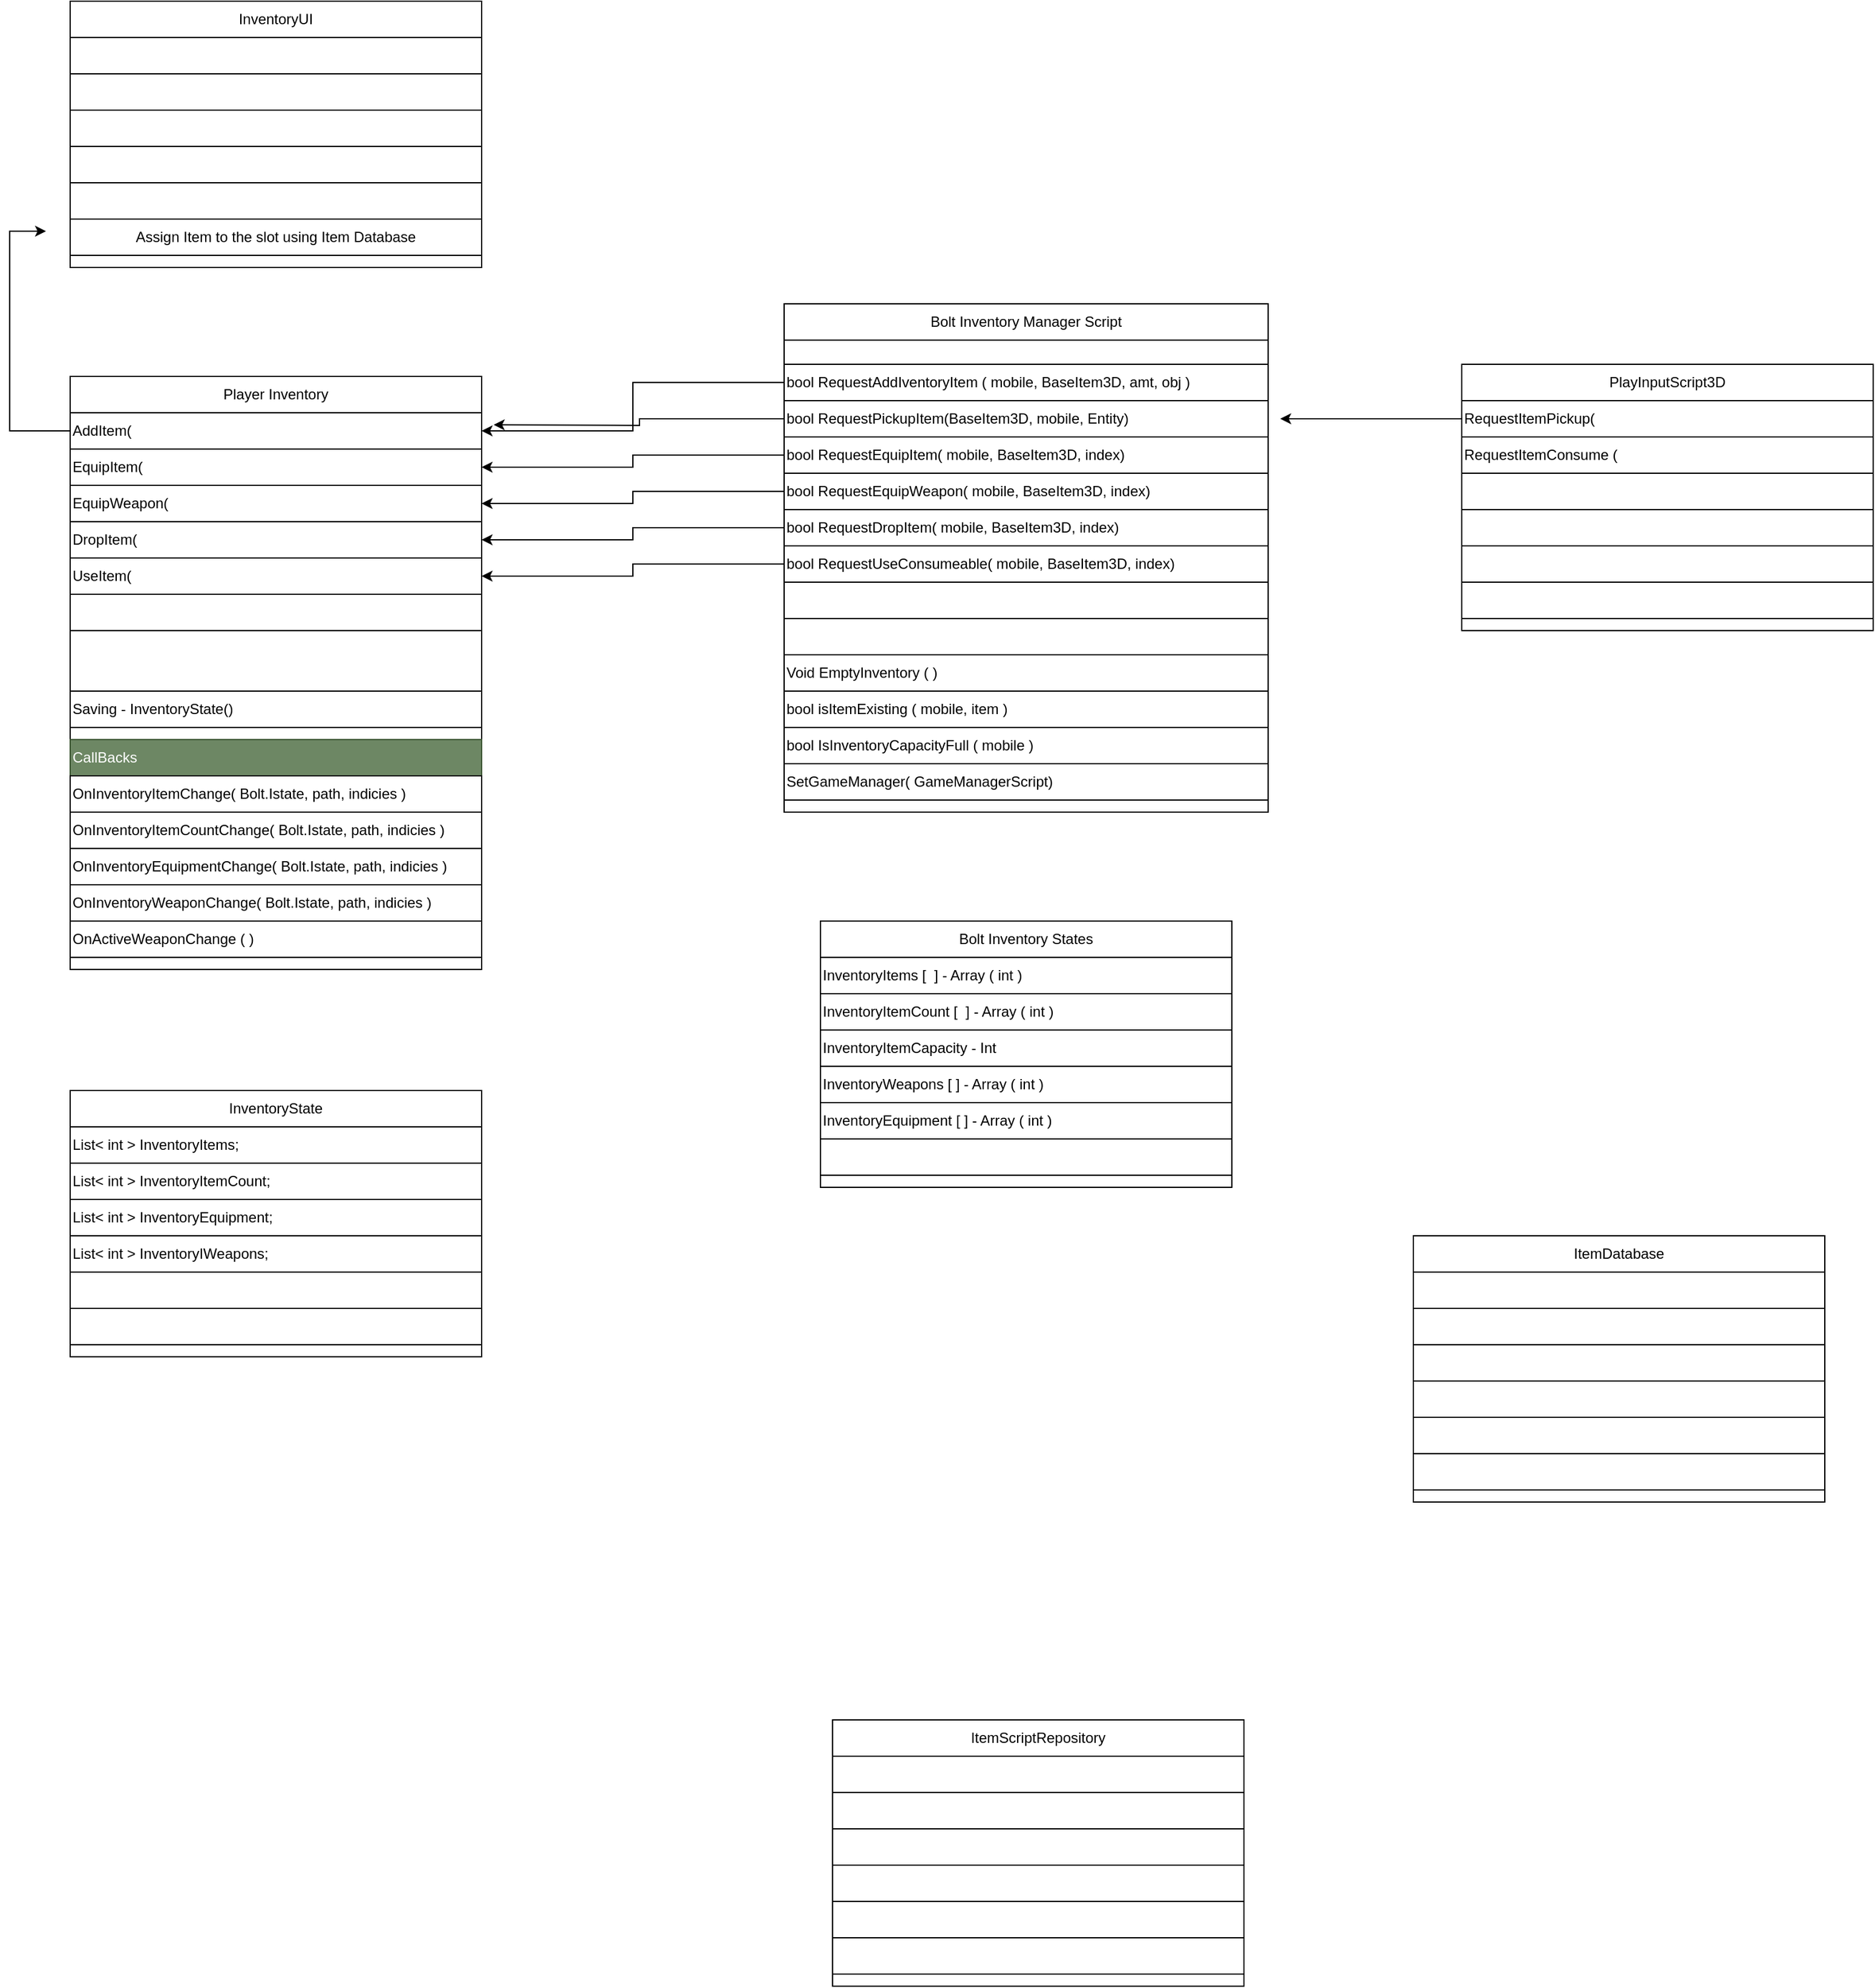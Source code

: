 <mxfile version="13.3.9" type="github">
  <diagram id="n1csDCfi8EnM-YTXpeLg" name="Page-1">
    <mxGraphModel dx="2330" dy="2028" grid="1" gridSize="10" guides="1" tooltips="1" connect="1" arrows="1" fold="1" page="1" pageScale="1" pageWidth="850" pageHeight="1100" math="0" shadow="0">
      <root>
        <mxCell id="0" />
        <mxCell id="1" parent="0" />
        <mxCell id="T52fhXwFiEbYfdr09F9V-1" value="" style="rounded=0;whiteSpace=wrap;html=1;" vertex="1" parent="1">
          <mxGeometry x="670" y="500" width="340" height="220" as="geometry" />
        </mxCell>
        <mxCell id="T52fhXwFiEbYfdr09F9V-2" value="Bolt Inventory States" style="rounded=0;whiteSpace=wrap;html=1;" vertex="1" parent="1">
          <mxGeometry x="670" y="500" width="340" height="30" as="geometry" />
        </mxCell>
        <mxCell id="T52fhXwFiEbYfdr09F9V-3" value="InventoryItems [&amp;nbsp; ] - Array ( int )" style="rounded=0;whiteSpace=wrap;html=1;align=left;" vertex="1" parent="1">
          <mxGeometry x="670" y="530" width="340" height="30" as="geometry" />
        </mxCell>
        <mxCell id="T52fhXwFiEbYfdr09F9V-4" value="InventoryItemCount [&amp;nbsp; ] - Array ( int )" style="rounded=0;whiteSpace=wrap;html=1;align=left;" vertex="1" parent="1">
          <mxGeometry x="670" y="560" width="340" height="30" as="geometry" />
        </mxCell>
        <mxCell id="T52fhXwFiEbYfdr09F9V-5" value="InventoryItemCapacity - Int" style="rounded=0;whiteSpace=wrap;html=1;align=left;" vertex="1" parent="1">
          <mxGeometry x="670" y="590" width="340" height="30" as="geometry" />
        </mxCell>
        <mxCell id="T52fhXwFiEbYfdr09F9V-6" value="InventoryWeapons [ ] - Array ( int )" style="rounded=0;whiteSpace=wrap;html=1;align=left;" vertex="1" parent="1">
          <mxGeometry x="670" y="620" width="340" height="30" as="geometry" />
        </mxCell>
        <mxCell id="T52fhXwFiEbYfdr09F9V-7" value="InventoryEquipment [ ] - Array ( int )" style="rounded=0;whiteSpace=wrap;html=1;align=left;" vertex="1" parent="1">
          <mxGeometry x="670" y="650" width="340" height="30" as="geometry" />
        </mxCell>
        <mxCell id="T52fhXwFiEbYfdr09F9V-8" value="" style="rounded=0;whiteSpace=wrap;html=1;align=left;" vertex="1" parent="1">
          <mxGeometry x="670" y="680" width="340" height="30" as="geometry" />
        </mxCell>
        <mxCell id="T52fhXwFiEbYfdr09F9V-9" value="" style="rounded=0;whiteSpace=wrap;html=1;" vertex="1" parent="1">
          <mxGeometry x="50" y="50" width="340" height="490" as="geometry" />
        </mxCell>
        <mxCell id="T52fhXwFiEbYfdr09F9V-10" value="Player Inventory" style="rounded=0;whiteSpace=wrap;html=1;" vertex="1" parent="1">
          <mxGeometry x="50" y="50" width="340" height="30" as="geometry" />
        </mxCell>
        <mxCell id="T52fhXwFiEbYfdr09F9V-80" style="edgeStyle=orthogonalEdgeStyle;rounded=0;orthogonalLoop=1;jettySize=auto;html=1;exitX=0;exitY=0.5;exitDx=0;exitDy=0;" edge="1" parent="1" source="T52fhXwFiEbYfdr09F9V-11">
          <mxGeometry relative="1" as="geometry">
            <mxPoint x="30" y="-70" as="targetPoint" />
            <Array as="points">
              <mxPoint y="95" />
              <mxPoint y="-70" />
            </Array>
          </mxGeometry>
        </mxCell>
        <mxCell id="T52fhXwFiEbYfdr09F9V-11" value="AddItem(" style="rounded=0;whiteSpace=wrap;html=1;align=left;verticalAlign=middle;" vertex="1" parent="1">
          <mxGeometry x="50" y="80" width="340" height="30" as="geometry" />
        </mxCell>
        <mxCell id="T52fhXwFiEbYfdr09F9V-12" value="DropItem(" style="rounded=0;whiteSpace=wrap;html=1;align=left;verticalAlign=middle;" vertex="1" parent="1">
          <mxGeometry x="50" y="170" width="340" height="30" as="geometry" />
        </mxCell>
        <mxCell id="T52fhXwFiEbYfdr09F9V-13" value="UseItem(" style="rounded=0;whiteSpace=wrap;html=1;align=left;verticalAlign=middle;" vertex="1" parent="1">
          <mxGeometry x="50" y="200" width="340" height="30" as="geometry" />
        </mxCell>
        <mxCell id="T52fhXwFiEbYfdr09F9V-14" value="EquipItem(" style="rounded=0;whiteSpace=wrap;html=1;align=left;verticalAlign=middle;" vertex="1" parent="1">
          <mxGeometry x="50" y="110" width="340" height="30" as="geometry" />
        </mxCell>
        <mxCell id="T52fhXwFiEbYfdr09F9V-15" value="Saving - InventoryState()" style="rounded=0;whiteSpace=wrap;html=1;align=left;verticalAlign=middle;" vertex="1" parent="1">
          <mxGeometry x="50" y="310" width="340" height="30" as="geometry" />
        </mxCell>
        <mxCell id="T52fhXwFiEbYfdr09F9V-16" value="EquipWeapon(" style="rounded=0;whiteSpace=wrap;html=1;align=left;verticalAlign=middle;" vertex="1" parent="1">
          <mxGeometry x="50" y="140" width="340" height="30" as="geometry" />
        </mxCell>
        <mxCell id="T52fhXwFiEbYfdr09F9V-17" value="" style="rounded=0;whiteSpace=wrap;html=1;" vertex="1" parent="1">
          <mxGeometry x="50" y="-260" width="340" height="220" as="geometry" />
        </mxCell>
        <mxCell id="T52fhXwFiEbYfdr09F9V-18" value="InventoryUI" style="rounded=0;whiteSpace=wrap;html=1;" vertex="1" parent="1">
          <mxGeometry x="50" y="-260" width="340" height="30" as="geometry" />
        </mxCell>
        <mxCell id="T52fhXwFiEbYfdr09F9V-19" value="" style="rounded=0;whiteSpace=wrap;html=1;" vertex="1" parent="1">
          <mxGeometry x="50" y="-230" width="340" height="30" as="geometry" />
        </mxCell>
        <mxCell id="T52fhXwFiEbYfdr09F9V-20" value="" style="rounded=0;whiteSpace=wrap;html=1;" vertex="1" parent="1">
          <mxGeometry x="50" y="-200" width="340" height="30" as="geometry" />
        </mxCell>
        <mxCell id="T52fhXwFiEbYfdr09F9V-21" value="" style="rounded=0;whiteSpace=wrap;html=1;" vertex="1" parent="1">
          <mxGeometry x="50" y="-170" width="340" height="30" as="geometry" />
        </mxCell>
        <mxCell id="T52fhXwFiEbYfdr09F9V-22" value="" style="rounded=0;whiteSpace=wrap;html=1;" vertex="1" parent="1">
          <mxGeometry x="50" y="-140" width="340" height="30" as="geometry" />
        </mxCell>
        <mxCell id="T52fhXwFiEbYfdr09F9V-23" value="" style="rounded=0;whiteSpace=wrap;html=1;" vertex="1" parent="1">
          <mxGeometry x="50" y="-110" width="340" height="30" as="geometry" />
        </mxCell>
        <mxCell id="T52fhXwFiEbYfdr09F9V-24" value="Assign Item to the slot using Item Database" style="rounded=0;whiteSpace=wrap;html=1;" vertex="1" parent="1">
          <mxGeometry x="50" y="-80" width="340" height="30" as="geometry" />
        </mxCell>
        <mxCell id="T52fhXwFiEbYfdr09F9V-25" value="" style="rounded=0;whiteSpace=wrap;html=1;" vertex="1" parent="1">
          <mxGeometry x="640" y="-10" width="400" height="420" as="geometry" />
        </mxCell>
        <mxCell id="T52fhXwFiEbYfdr09F9V-26" value="Bolt Inventory Manager Script" style="rounded=0;whiteSpace=wrap;html=1;" vertex="1" parent="1">
          <mxGeometry x="640" y="-10" width="400" height="30" as="geometry" />
        </mxCell>
        <mxCell id="T52fhXwFiEbYfdr09F9V-79" style="edgeStyle=orthogonalEdgeStyle;rounded=0;orthogonalLoop=1;jettySize=auto;html=1;exitX=0;exitY=0.5;exitDx=0;exitDy=0;" edge="1" parent="1" source="T52fhXwFiEbYfdr09F9V-27">
          <mxGeometry relative="1" as="geometry">
            <mxPoint x="400" y="90" as="targetPoint" />
          </mxGeometry>
        </mxCell>
        <mxCell id="T52fhXwFiEbYfdr09F9V-27" value="bool RequestPickupItem(BaseItem3D, mobile, Entity) " style="rounded=0;whiteSpace=wrap;html=1;align=left;" vertex="1" parent="1">
          <mxGeometry x="640" y="70" width="400" height="30" as="geometry" />
        </mxCell>
        <mxCell id="T52fhXwFiEbYfdr09F9V-81" style="edgeStyle=orthogonalEdgeStyle;rounded=0;orthogonalLoop=1;jettySize=auto;html=1;exitX=0;exitY=0.5;exitDx=0;exitDy=0;" edge="1" parent="1" source="T52fhXwFiEbYfdr09F9V-28" target="T52fhXwFiEbYfdr09F9V-14">
          <mxGeometry relative="1" as="geometry" />
        </mxCell>
        <mxCell id="T52fhXwFiEbYfdr09F9V-28" value="bool RequestEquipItem( mobile, BaseItem3D, index)" style="rounded=0;whiteSpace=wrap;html=1;align=left;" vertex="1" parent="1">
          <mxGeometry x="640" y="100" width="400" height="30" as="geometry" />
        </mxCell>
        <mxCell id="T52fhXwFiEbYfdr09F9V-82" style="edgeStyle=orthogonalEdgeStyle;rounded=0;orthogonalLoop=1;jettySize=auto;html=1;exitX=0;exitY=0.5;exitDx=0;exitDy=0;entryX=1;entryY=0.5;entryDx=0;entryDy=0;" edge="1" parent="1" source="T52fhXwFiEbYfdr09F9V-29" target="T52fhXwFiEbYfdr09F9V-16">
          <mxGeometry relative="1" as="geometry" />
        </mxCell>
        <mxCell id="T52fhXwFiEbYfdr09F9V-29" value="bool RequestEquipWeapon( mobile, BaseItem3D, index)" style="rounded=0;whiteSpace=wrap;html=1;align=left;" vertex="1" parent="1">
          <mxGeometry x="640" y="130" width="400" height="30" as="geometry" />
        </mxCell>
        <mxCell id="T52fhXwFiEbYfdr09F9V-83" style="edgeStyle=orthogonalEdgeStyle;rounded=0;orthogonalLoop=1;jettySize=auto;html=1;exitX=0;exitY=0.5;exitDx=0;exitDy=0;entryX=1;entryY=0.5;entryDx=0;entryDy=0;" edge="1" parent="1" source="T52fhXwFiEbYfdr09F9V-30" target="T52fhXwFiEbYfdr09F9V-12">
          <mxGeometry relative="1" as="geometry" />
        </mxCell>
        <mxCell id="T52fhXwFiEbYfdr09F9V-30" value="bool RequestDropItem( mobile, BaseItem3D, index)" style="rounded=0;whiteSpace=wrap;html=1;align=left;" vertex="1" parent="1">
          <mxGeometry x="640" y="160" width="400" height="30" as="geometry" />
        </mxCell>
        <mxCell id="T52fhXwFiEbYfdr09F9V-85" style="edgeStyle=orthogonalEdgeStyle;rounded=0;orthogonalLoop=1;jettySize=auto;html=1;exitX=0;exitY=0.5;exitDx=0;exitDy=0;entryX=1;entryY=0.5;entryDx=0;entryDy=0;" edge="1" parent="1" source="T52fhXwFiEbYfdr09F9V-31" target="T52fhXwFiEbYfdr09F9V-13">
          <mxGeometry relative="1" as="geometry" />
        </mxCell>
        <mxCell id="T52fhXwFiEbYfdr09F9V-31" value="bool RequestUseConsumeable( mobile, BaseItem3D, index)" style="rounded=0;whiteSpace=wrap;html=1;align=left;" vertex="1" parent="1">
          <mxGeometry x="640" y="190" width="400" height="30" as="geometry" />
        </mxCell>
        <mxCell id="T52fhXwFiEbYfdr09F9V-84" style="edgeStyle=orthogonalEdgeStyle;rounded=0;orthogonalLoop=1;jettySize=auto;html=1;exitX=0;exitY=0.5;exitDx=0;exitDy=0;entryX=1;entryY=0.5;entryDx=0;entryDy=0;" edge="1" parent="1" source="T52fhXwFiEbYfdr09F9V-32" target="T52fhXwFiEbYfdr09F9V-11">
          <mxGeometry relative="1" as="geometry" />
        </mxCell>
        <mxCell id="T52fhXwFiEbYfdr09F9V-32" value="bool RequestAddIventoryItem ( mobile, BaseItem3D, amt, obj )" style="rounded=0;whiteSpace=wrap;html=1;align=left;" vertex="1" parent="1">
          <mxGeometry x="640" y="40" width="400" height="30" as="geometry" />
        </mxCell>
        <mxCell id="T52fhXwFiEbYfdr09F9V-33" value="" style="rounded=0;whiteSpace=wrap;html=1;" vertex="1" parent="1">
          <mxGeometry x="1160" y="760" width="340" height="220" as="geometry" />
        </mxCell>
        <mxCell id="T52fhXwFiEbYfdr09F9V-34" value="ItemDatabase" style="rounded=0;whiteSpace=wrap;html=1;" vertex="1" parent="1">
          <mxGeometry x="1160" y="760" width="340" height="30" as="geometry" />
        </mxCell>
        <mxCell id="T52fhXwFiEbYfdr09F9V-35" value="" style="rounded=0;whiteSpace=wrap;html=1;" vertex="1" parent="1">
          <mxGeometry x="1160" y="790" width="340" height="30" as="geometry" />
        </mxCell>
        <mxCell id="T52fhXwFiEbYfdr09F9V-36" value="" style="rounded=0;whiteSpace=wrap;html=1;" vertex="1" parent="1">
          <mxGeometry x="1160" y="820" width="340" height="30" as="geometry" />
        </mxCell>
        <mxCell id="T52fhXwFiEbYfdr09F9V-37" value="" style="rounded=0;whiteSpace=wrap;html=1;" vertex="1" parent="1">
          <mxGeometry x="1160" y="850" width="340" height="30" as="geometry" />
        </mxCell>
        <mxCell id="T52fhXwFiEbYfdr09F9V-38" value="" style="rounded=0;whiteSpace=wrap;html=1;" vertex="1" parent="1">
          <mxGeometry x="1160" y="880" width="340" height="30" as="geometry" />
        </mxCell>
        <mxCell id="T52fhXwFiEbYfdr09F9V-39" value="" style="rounded=0;whiteSpace=wrap;html=1;" vertex="1" parent="1">
          <mxGeometry x="1160" y="910" width="340" height="30" as="geometry" />
        </mxCell>
        <mxCell id="T52fhXwFiEbYfdr09F9V-40" value="" style="rounded=0;whiteSpace=wrap;html=1;" vertex="1" parent="1">
          <mxGeometry x="1160" y="940" width="340" height="30" as="geometry" />
        </mxCell>
        <mxCell id="T52fhXwFiEbYfdr09F9V-41" value="" style="rounded=0;whiteSpace=wrap;html=1;" vertex="1" parent="1">
          <mxGeometry x="680" y="1160" width="340" height="220" as="geometry" />
        </mxCell>
        <mxCell id="T52fhXwFiEbYfdr09F9V-42" value="ItemScriptRepository" style="rounded=0;whiteSpace=wrap;html=1;" vertex="1" parent="1">
          <mxGeometry x="680" y="1160" width="340" height="30" as="geometry" />
        </mxCell>
        <mxCell id="T52fhXwFiEbYfdr09F9V-43" value="" style="rounded=0;whiteSpace=wrap;html=1;" vertex="1" parent="1">
          <mxGeometry x="680" y="1190" width="340" height="30" as="geometry" />
        </mxCell>
        <mxCell id="T52fhXwFiEbYfdr09F9V-44" value="" style="rounded=0;whiteSpace=wrap;html=1;" vertex="1" parent="1">
          <mxGeometry x="680" y="1220" width="340" height="30" as="geometry" />
        </mxCell>
        <mxCell id="T52fhXwFiEbYfdr09F9V-45" value="" style="rounded=0;whiteSpace=wrap;html=1;" vertex="1" parent="1">
          <mxGeometry x="680" y="1250" width="340" height="30" as="geometry" />
        </mxCell>
        <mxCell id="T52fhXwFiEbYfdr09F9V-46" value="" style="rounded=0;whiteSpace=wrap;html=1;" vertex="1" parent="1">
          <mxGeometry x="680" y="1280" width="340" height="30" as="geometry" />
        </mxCell>
        <mxCell id="T52fhXwFiEbYfdr09F9V-47" value="" style="rounded=0;whiteSpace=wrap;html=1;" vertex="1" parent="1">
          <mxGeometry x="680" y="1310" width="340" height="30" as="geometry" />
        </mxCell>
        <mxCell id="T52fhXwFiEbYfdr09F9V-48" value="" style="rounded=0;whiteSpace=wrap;html=1;" vertex="1" parent="1">
          <mxGeometry x="680" y="1340" width="340" height="30" as="geometry" />
        </mxCell>
        <mxCell id="T52fhXwFiEbYfdr09F9V-49" value="" style="rounded=0;whiteSpace=wrap;html=1;" vertex="1" parent="1">
          <mxGeometry x="1200" y="40" width="340" height="220" as="geometry" />
        </mxCell>
        <mxCell id="T52fhXwFiEbYfdr09F9V-50" value="PlayInputScript3D" style="rounded=0;whiteSpace=wrap;html=1;" vertex="1" parent="1">
          <mxGeometry x="1200" y="40" width="340" height="30" as="geometry" />
        </mxCell>
        <mxCell id="T52fhXwFiEbYfdr09F9V-78" style="edgeStyle=orthogonalEdgeStyle;rounded=0;orthogonalLoop=1;jettySize=auto;html=1;exitX=0;exitY=0.5;exitDx=0;exitDy=0;" edge="1" parent="1" source="T52fhXwFiEbYfdr09F9V-51">
          <mxGeometry relative="1" as="geometry">
            <mxPoint x="1050" y="84.941" as="targetPoint" />
          </mxGeometry>
        </mxCell>
        <mxCell id="T52fhXwFiEbYfdr09F9V-51" value="RequestItemPickup(" style="rounded=0;whiteSpace=wrap;html=1;align=left;verticalAlign=middle;" vertex="1" parent="1">
          <mxGeometry x="1200" y="70" width="340" height="30" as="geometry" />
        </mxCell>
        <mxCell id="T52fhXwFiEbYfdr09F9V-52" value="RequestItemConsume (" style="rounded=0;whiteSpace=wrap;html=1;align=left;verticalAlign=middle;" vertex="1" parent="1">
          <mxGeometry x="1200" y="100" width="340" height="30" as="geometry" />
        </mxCell>
        <mxCell id="T52fhXwFiEbYfdr09F9V-53" value="" style="rounded=0;whiteSpace=wrap;html=1;align=left;verticalAlign=middle;" vertex="1" parent="1">
          <mxGeometry x="1200" y="130" width="340" height="30" as="geometry" />
        </mxCell>
        <mxCell id="T52fhXwFiEbYfdr09F9V-54" value="" style="rounded=0;whiteSpace=wrap;html=1;align=left;verticalAlign=middle;" vertex="1" parent="1">
          <mxGeometry x="1200" y="160" width="340" height="30" as="geometry" />
        </mxCell>
        <mxCell id="T52fhXwFiEbYfdr09F9V-55" value="" style="rounded=0;whiteSpace=wrap;html=1;align=left;verticalAlign=middle;" vertex="1" parent="1">
          <mxGeometry x="1200" y="190" width="340" height="30" as="geometry" />
        </mxCell>
        <mxCell id="T52fhXwFiEbYfdr09F9V-56" value="" style="rounded=0;whiteSpace=wrap;html=1;align=left;verticalAlign=middle;" vertex="1" parent="1">
          <mxGeometry x="1200" y="220" width="340" height="30" as="geometry" />
        </mxCell>
        <mxCell id="T52fhXwFiEbYfdr09F9V-57" value="" style="rounded=0;whiteSpace=wrap;html=1;align=left;" vertex="1" parent="1">
          <mxGeometry x="640" y="250" width="400" height="30" as="geometry" />
        </mxCell>
        <mxCell id="T52fhXwFiEbYfdr09F9V-58" value="Void EmptyInventory ( )" style="rounded=0;whiteSpace=wrap;html=1;align=left;" vertex="1" parent="1">
          <mxGeometry x="640" y="280" width="400" height="30" as="geometry" />
        </mxCell>
        <mxCell id="T52fhXwFiEbYfdr09F9V-59" value="bool isItemExisting ( mobile, item )" style="rounded=0;whiteSpace=wrap;html=1;align=left;" vertex="1" parent="1">
          <mxGeometry x="640" y="310" width="400" height="30" as="geometry" />
        </mxCell>
        <mxCell id="T52fhXwFiEbYfdr09F9V-60" value="bool IsInventoryCapacityFull ( mobile )" style="rounded=0;whiteSpace=wrap;html=1;align=left;" vertex="1" parent="1">
          <mxGeometry x="640" y="340" width="400" height="30" as="geometry" />
        </mxCell>
        <mxCell id="T52fhXwFiEbYfdr09F9V-61" value="SetGameManager( GameManagerScript)" style="rounded=0;whiteSpace=wrap;html=1;align=left;" vertex="1" parent="1">
          <mxGeometry x="640" y="370" width="400" height="30" as="geometry" />
        </mxCell>
        <mxCell id="T52fhXwFiEbYfdr09F9V-62" value="CallBacks" style="rounded=0;whiteSpace=wrap;html=1;align=left;verticalAlign=middle;fillColor=#6d8764;strokeColor=#3A5431;fontColor=#ffffff;" vertex="1" parent="1">
          <mxGeometry x="50" y="350" width="340" height="30" as="geometry" />
        </mxCell>
        <mxCell id="T52fhXwFiEbYfdr09F9V-63" value="OnInventoryItemChange( Bolt.Istate, path, indicies )" style="rounded=0;whiteSpace=wrap;html=1;align=left;verticalAlign=middle;" vertex="1" parent="1">
          <mxGeometry x="50" y="380" width="340" height="30" as="geometry" />
        </mxCell>
        <mxCell id="T52fhXwFiEbYfdr09F9V-64" value="OnInventoryItemCountChange( Bolt.Istate, path, indicies )" style="rounded=0;whiteSpace=wrap;html=1;align=left;verticalAlign=middle;" vertex="1" parent="1">
          <mxGeometry x="50" y="410" width="340" height="30" as="geometry" />
        </mxCell>
        <mxCell id="T52fhXwFiEbYfdr09F9V-65" value="OnInventoryEquipmentChange( Bolt.Istate, path, indicies )" style="rounded=0;whiteSpace=wrap;html=1;align=left;verticalAlign=middle;" vertex="1" parent="1">
          <mxGeometry x="50" y="440" width="340" height="30" as="geometry" />
        </mxCell>
        <mxCell id="T52fhXwFiEbYfdr09F9V-66" value="OnInventoryWeaponChange( Bolt.Istate, path, indicies )" style="rounded=0;whiteSpace=wrap;html=1;align=left;verticalAlign=middle;" vertex="1" parent="1">
          <mxGeometry x="50" y="470" width="340" height="30" as="geometry" />
        </mxCell>
        <mxCell id="T52fhXwFiEbYfdr09F9V-67" value="OnActiveWeaponChange ( )" style="rounded=0;whiteSpace=wrap;html=1;align=left;verticalAlign=middle;" vertex="1" parent="1">
          <mxGeometry x="50" y="500" width="340" height="30" as="geometry" />
        </mxCell>
        <mxCell id="T52fhXwFiEbYfdr09F9V-68" value="" style="rounded=0;whiteSpace=wrap;html=1;" vertex="1" parent="1">
          <mxGeometry x="50" y="640" width="340" height="220" as="geometry" />
        </mxCell>
        <mxCell id="T52fhXwFiEbYfdr09F9V-69" value="InventoryState" style="rounded=0;whiteSpace=wrap;html=1;" vertex="1" parent="1">
          <mxGeometry x="50" y="640" width="340" height="30" as="geometry" />
        </mxCell>
        <mxCell id="T52fhXwFiEbYfdr09F9V-70" value="List&amp;lt; int &amp;gt; InventoryItems;" style="rounded=0;whiteSpace=wrap;html=1;align=left;verticalAlign=middle;" vertex="1" parent="1">
          <mxGeometry x="50" y="670" width="340" height="30" as="geometry" />
        </mxCell>
        <mxCell id="T52fhXwFiEbYfdr09F9V-71" value="List&amp;lt; int &amp;gt; InventoryItemCount;" style="rounded=0;whiteSpace=wrap;html=1;align=left;verticalAlign=middle;" vertex="1" parent="1">
          <mxGeometry x="50" y="700" width="340" height="30" as="geometry" />
        </mxCell>
        <mxCell id="T52fhXwFiEbYfdr09F9V-72" value="List&amp;lt; int &amp;gt; InventoryEquipment;" style="rounded=0;whiteSpace=wrap;html=1;align=left;verticalAlign=middle;" vertex="1" parent="1">
          <mxGeometry x="50" y="730" width="340" height="30" as="geometry" />
        </mxCell>
        <mxCell id="T52fhXwFiEbYfdr09F9V-73" value="List&amp;lt; int &amp;gt; InventoryIWeapons;" style="rounded=0;whiteSpace=wrap;html=1;align=left;verticalAlign=middle;" vertex="1" parent="1">
          <mxGeometry x="50" y="760" width="340" height="30" as="geometry" />
        </mxCell>
        <mxCell id="T52fhXwFiEbYfdr09F9V-74" value="" style="rounded=0;whiteSpace=wrap;html=1;align=left;verticalAlign=middle;" vertex="1" parent="1">
          <mxGeometry x="50" y="790" width="340" height="30" as="geometry" />
        </mxCell>
        <mxCell id="T52fhXwFiEbYfdr09F9V-75" value="" style="rounded=0;whiteSpace=wrap;html=1;align=left;verticalAlign=middle;" vertex="1" parent="1">
          <mxGeometry x="50" y="820" width="340" height="30" as="geometry" />
        </mxCell>
        <mxCell id="T52fhXwFiEbYfdr09F9V-77" value="" style="rounded=0;whiteSpace=wrap;html=1;align=left;verticalAlign=middle;" vertex="1" parent="1">
          <mxGeometry x="50" y="230" width="340" height="30" as="geometry" />
        </mxCell>
      </root>
    </mxGraphModel>
  </diagram>
</mxfile>
